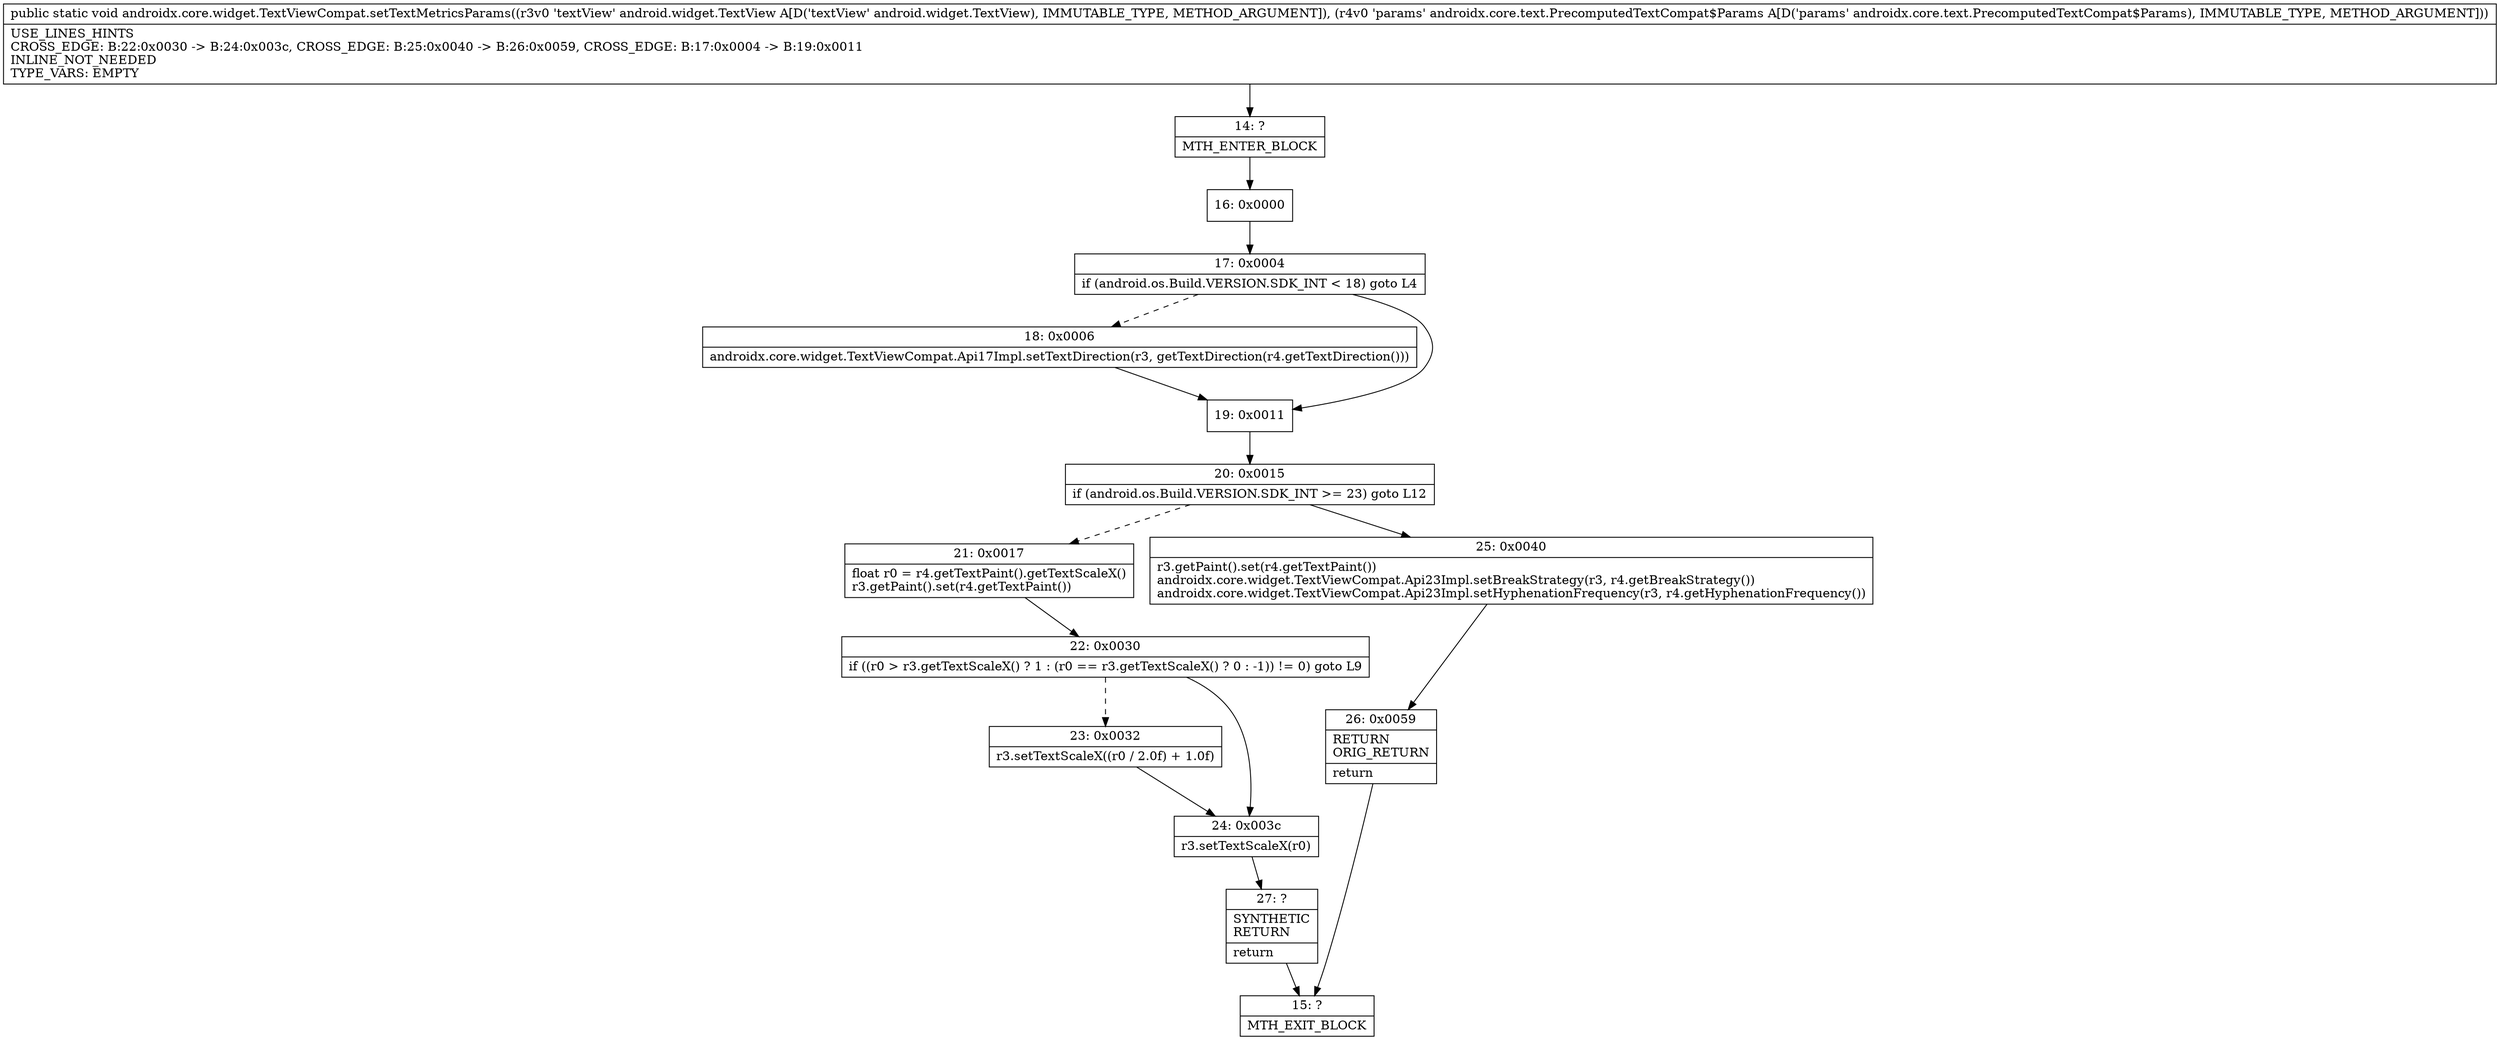digraph "CFG forandroidx.core.widget.TextViewCompat.setTextMetricsParams(Landroid\/widget\/TextView;Landroidx\/core\/text\/PrecomputedTextCompat$Params;)V" {
Node_14 [shape=record,label="{14\:\ ?|MTH_ENTER_BLOCK\l}"];
Node_16 [shape=record,label="{16\:\ 0x0000}"];
Node_17 [shape=record,label="{17\:\ 0x0004|if (android.os.Build.VERSION.SDK_INT \< 18) goto L4\l}"];
Node_18 [shape=record,label="{18\:\ 0x0006|androidx.core.widget.TextViewCompat.Api17Impl.setTextDirection(r3, getTextDirection(r4.getTextDirection()))\l}"];
Node_19 [shape=record,label="{19\:\ 0x0011}"];
Node_20 [shape=record,label="{20\:\ 0x0015|if (android.os.Build.VERSION.SDK_INT \>= 23) goto L12\l}"];
Node_21 [shape=record,label="{21\:\ 0x0017|float r0 = r4.getTextPaint().getTextScaleX()\lr3.getPaint().set(r4.getTextPaint())\l}"];
Node_22 [shape=record,label="{22\:\ 0x0030|if ((r0 \> r3.getTextScaleX() ? 1 : (r0 == r3.getTextScaleX() ? 0 : \-1)) != 0) goto L9\l}"];
Node_23 [shape=record,label="{23\:\ 0x0032|r3.setTextScaleX((r0 \/ 2.0f) + 1.0f)\l}"];
Node_24 [shape=record,label="{24\:\ 0x003c|r3.setTextScaleX(r0)\l}"];
Node_27 [shape=record,label="{27\:\ ?|SYNTHETIC\lRETURN\l|return\l}"];
Node_15 [shape=record,label="{15\:\ ?|MTH_EXIT_BLOCK\l}"];
Node_25 [shape=record,label="{25\:\ 0x0040|r3.getPaint().set(r4.getTextPaint())\landroidx.core.widget.TextViewCompat.Api23Impl.setBreakStrategy(r3, r4.getBreakStrategy())\landroidx.core.widget.TextViewCompat.Api23Impl.setHyphenationFrequency(r3, r4.getHyphenationFrequency())\l}"];
Node_26 [shape=record,label="{26\:\ 0x0059|RETURN\lORIG_RETURN\l|return\l}"];
MethodNode[shape=record,label="{public static void androidx.core.widget.TextViewCompat.setTextMetricsParams((r3v0 'textView' android.widget.TextView A[D('textView' android.widget.TextView), IMMUTABLE_TYPE, METHOD_ARGUMENT]), (r4v0 'params' androidx.core.text.PrecomputedTextCompat$Params A[D('params' androidx.core.text.PrecomputedTextCompat$Params), IMMUTABLE_TYPE, METHOD_ARGUMENT]))  | USE_LINES_HINTS\lCROSS_EDGE: B:22:0x0030 \-\> B:24:0x003c, CROSS_EDGE: B:25:0x0040 \-\> B:26:0x0059, CROSS_EDGE: B:17:0x0004 \-\> B:19:0x0011\lINLINE_NOT_NEEDED\lTYPE_VARS: EMPTY\l}"];
MethodNode -> Node_14;Node_14 -> Node_16;
Node_16 -> Node_17;
Node_17 -> Node_18[style=dashed];
Node_17 -> Node_19;
Node_18 -> Node_19;
Node_19 -> Node_20;
Node_20 -> Node_21[style=dashed];
Node_20 -> Node_25;
Node_21 -> Node_22;
Node_22 -> Node_23[style=dashed];
Node_22 -> Node_24;
Node_23 -> Node_24;
Node_24 -> Node_27;
Node_27 -> Node_15;
Node_25 -> Node_26;
Node_26 -> Node_15;
}

